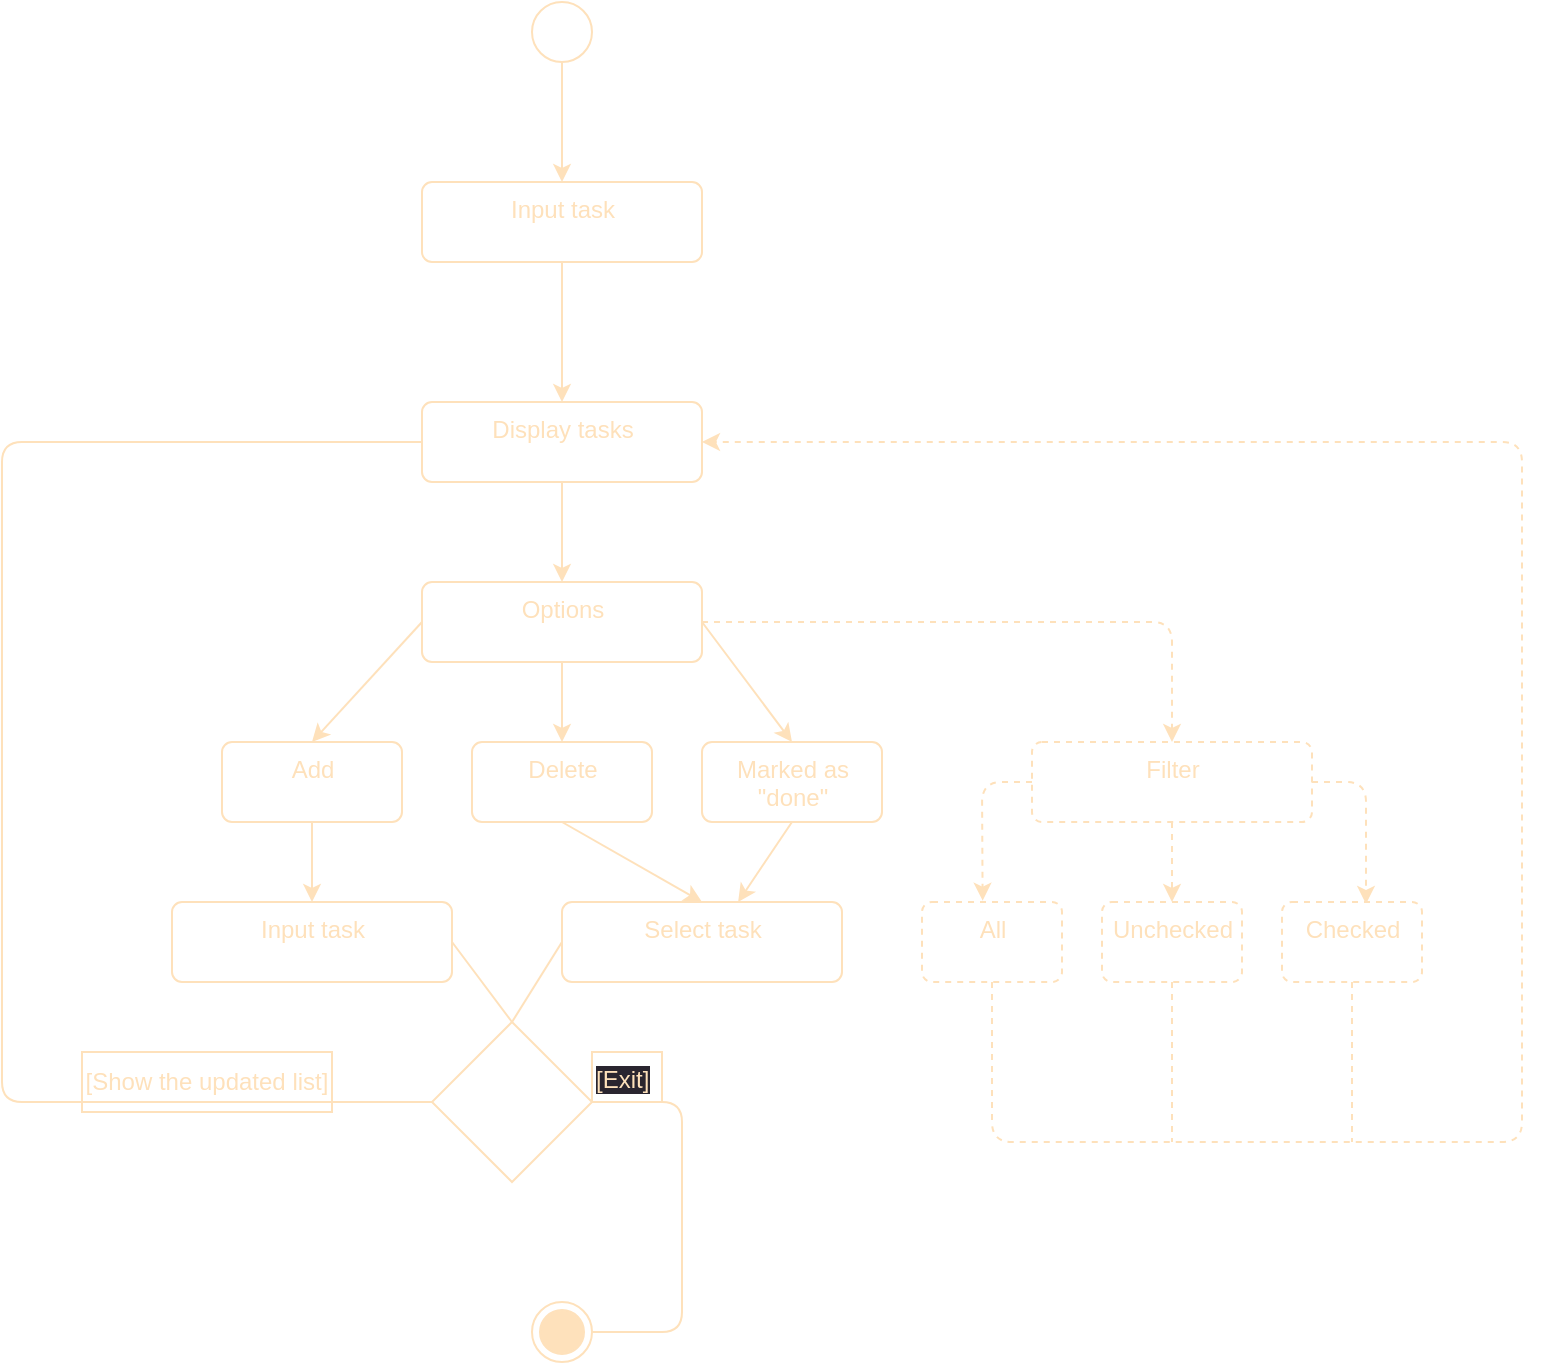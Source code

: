 <mxfile>
    <diagram id="iDRyBTbzoGWimPGF5ylQ" name="Page-1">
        <mxGraphModel dx="1472" dy="1294" grid="1" gridSize="10" guides="1" tooltips="1" connect="1" arrows="1" fold="1" page="1" pageScale="1" pageWidth="1654" pageHeight="1169" math="0" shadow="0">
            <root>
                <mxCell id="0"/>
                <mxCell id="1" parent="0"/>
                <mxCell id="63" style="edgeStyle=none;html=1;entryX=0.5;entryY=0;entryDx=0;entryDy=0;strokeColor=#FEE1BB;fontColor=#FEE1BB;" edge="1" parent="1" source="64" target="66">
                    <mxGeometry relative="1" as="geometry"/>
                </mxCell>
                <mxCell id="64" value="" style="ellipse;strokeColor=#FEE1BB;fontColor=#FEE1BB;" vertex="1" parent="1">
                    <mxGeometry x="345" y="30" width="30" height="30" as="geometry"/>
                </mxCell>
                <mxCell id="65" style="edgeStyle=none;html=1;entryX=0.5;entryY=0;entryDx=0;entryDy=0;strokeColor=#FEE1BB;fontColor=#FEE1BB;" edge="1" parent="1" source="66">
                    <mxGeometry relative="1" as="geometry">
                        <mxPoint x="360" y="230" as="targetPoint"/>
                    </mxGeometry>
                </mxCell>
                <mxCell id="66" value="Input task&lt;br&gt;" style="html=1;align=center;verticalAlign=top;rounded=1;absoluteArcSize=1;arcSize=10;dashed=0;strokeColor=#FEE1BB;fontColor=#FEE1BB;" vertex="1" parent="1">
                    <mxGeometry x="290" y="120" width="140" height="40" as="geometry"/>
                </mxCell>
                <mxCell id="67" style="edgeStyle=none;html=1;entryX=0.5;entryY=0;entryDx=0;entryDy=0;strokeColor=#FEE1BB;fontColor=#FEE1BB;" edge="1" parent="1" source="68" target="81">
                    <mxGeometry relative="1" as="geometry"/>
                </mxCell>
                <mxCell id="68" value="Add" style="html=1;align=center;verticalAlign=top;rounded=1;absoluteArcSize=1;arcSize=10;dashed=0;strokeColor=#FEE1BB;fontColor=#FEE1BB;" vertex="1" parent="1">
                    <mxGeometry x="190" y="400" width="90" height="40" as="geometry"/>
                </mxCell>
                <mxCell id="69" style="edgeStyle=none;html=1;exitX=0.5;exitY=1;exitDx=0;exitDy=0;entryX=0.5;entryY=0;entryDx=0;entryDy=0;strokeColor=#FEE1BB;fontColor=#FEE1BB;" edge="1" parent="1" source="70" target="83">
                    <mxGeometry relative="1" as="geometry"/>
                </mxCell>
                <mxCell id="70" value="Delete" style="html=1;align=center;verticalAlign=top;rounded=1;absoluteArcSize=1;arcSize=10;dashed=0;strokeColor=#FEE1BB;fontColor=#FEE1BB;" vertex="1" parent="1">
                    <mxGeometry x="315" y="400" width="90" height="40" as="geometry"/>
                </mxCell>
                <mxCell id="71" style="edgeStyle=none;html=1;exitX=0.5;exitY=1;exitDx=0;exitDy=0;entryX=0.629;entryY=0;entryDx=0;entryDy=0;entryPerimeter=0;strokeColor=#FEE1BB;fontColor=#FEE1BB;" edge="1" parent="1" source="72" target="83">
                    <mxGeometry relative="1" as="geometry"/>
                </mxCell>
                <mxCell id="72" value="Marked as &lt;br&gt;&quot;done&quot;" style="html=1;align=center;verticalAlign=top;rounded=1;absoluteArcSize=1;arcSize=10;dashed=0;strokeColor=#FEE1BB;fontColor=#FEE1BB;" vertex="1" parent="1">
                    <mxGeometry x="430" y="400" width="90" height="40" as="geometry"/>
                </mxCell>
                <mxCell id="73" style="edgeStyle=none;html=1;entryX=0.5;entryY=0;entryDx=0;entryDy=0;strokeColor=#FEE1BB;fontColor=#FEE1BB;" edge="1" parent="1" source="74" target="79">
                    <mxGeometry relative="1" as="geometry"/>
                </mxCell>
                <mxCell id="74" value="Display tasks" style="html=1;align=center;verticalAlign=top;rounded=1;absoluteArcSize=1;arcSize=10;dashed=0;strokeColor=#FEE1BB;fontColor=#FEE1BB;" vertex="1" parent="1">
                    <mxGeometry x="290" y="230" width="140" height="40" as="geometry"/>
                </mxCell>
                <mxCell id="75" style="edgeStyle=none;html=1;entryX=0.5;entryY=0;entryDx=0;entryDy=0;strokeColor=#FEE1BB;fontColor=#FEE1BB;" edge="1" parent="1" source="79" target="70">
                    <mxGeometry relative="1" as="geometry"/>
                </mxCell>
                <mxCell id="76" style="edgeStyle=none;html=1;exitX=0;exitY=0.5;exitDx=0;exitDy=0;entryX=0.5;entryY=0;entryDx=0;entryDy=0;strokeColor=#FEE1BB;fontColor=#FEE1BB;" edge="1" parent="1" source="79" target="68">
                    <mxGeometry relative="1" as="geometry"/>
                </mxCell>
                <mxCell id="77" style="edgeStyle=none;html=1;exitX=1;exitY=0.5;exitDx=0;exitDy=0;entryX=0.5;entryY=0;entryDx=0;entryDy=0;strokeColor=#FEE1BB;fontColor=#FEE1BB;" edge="1" parent="1" source="79" target="72">
                    <mxGeometry relative="1" as="geometry"/>
                </mxCell>
                <mxCell id="78" style="edgeStyle=none;html=1;entryX=0.5;entryY=0;entryDx=0;entryDy=0;dashed=1;strokeColor=#FEE1BB;fontColor=#FEE1BB;" edge="1" parent="1" source="79" target="88">
                    <mxGeometry relative="1" as="geometry">
                        <Array as="points">
                            <mxPoint x="665" y="340"/>
                        </Array>
                    </mxGeometry>
                </mxCell>
                <mxCell id="79" value="Options" style="html=1;align=center;verticalAlign=top;rounded=1;absoluteArcSize=1;arcSize=10;dashed=0;strokeColor=#FEE1BB;fontColor=#FEE1BB;" vertex="1" parent="1">
                    <mxGeometry x="290" y="320" width="140" height="40" as="geometry"/>
                </mxCell>
                <mxCell id="80" style="edgeStyle=none;html=1;entryX=0.5;entryY=0;entryDx=0;entryDy=0;endArrow=none;endFill=0;exitX=1;exitY=0.5;exitDx=0;exitDy=0;strokeColor=#FEE1BB;fontColor=#FEE1BB;" edge="1" parent="1" source="81" target="98">
                    <mxGeometry relative="1" as="geometry">
                        <mxPoint x="310" y="500" as="sourcePoint"/>
                    </mxGeometry>
                </mxCell>
                <mxCell id="81" value="Input task&lt;br&gt;" style="html=1;align=center;verticalAlign=top;rounded=1;absoluteArcSize=1;arcSize=10;dashed=0;strokeColor=#FEE1BB;fontColor=#FEE1BB;" vertex="1" parent="1">
                    <mxGeometry x="165" y="480" width="140" height="40" as="geometry"/>
                </mxCell>
                <mxCell id="82" style="edgeStyle=none;html=1;endArrow=none;endFill=0;exitX=0;exitY=0.5;exitDx=0;exitDy=0;entryX=0.5;entryY=0;entryDx=0;entryDy=0;strokeColor=#FEE1BB;fontColor=#FEE1BB;" edge="1" parent="1" source="83" target="98">
                    <mxGeometry relative="1" as="geometry">
                        <mxPoint x="330.0" y="540" as="targetPoint"/>
                    </mxGeometry>
                </mxCell>
                <mxCell id="83" value="Select task" style="html=1;align=center;verticalAlign=top;rounded=1;absoluteArcSize=1;arcSize=10;dashed=0;strokeColor=#FEE1BB;fontColor=#FEE1BB;" vertex="1" parent="1">
                    <mxGeometry x="360" y="480" width="140" height="40" as="geometry"/>
                </mxCell>
                <mxCell id="84" value="" style="ellipse;html=1;shape=endState;fillColor=strokeColor;strokeColor=#FEE1BB;fontColor=#FEE1BB;" vertex="1" parent="1">
                    <mxGeometry x="345" y="680" width="30" height="30" as="geometry"/>
                </mxCell>
                <mxCell id="85" style="edgeStyle=none;html=1;entryX=0.433;entryY=-0.017;entryDx=0;entryDy=0;dashed=1;entryPerimeter=0;strokeColor=#FEE1BB;fontColor=#FEE1BB;" edge="1" parent="1" source="88" target="90">
                    <mxGeometry relative="1" as="geometry">
                        <Array as="points">
                            <mxPoint x="570" y="420"/>
                        </Array>
                    </mxGeometry>
                </mxCell>
                <mxCell id="86" style="edgeStyle=none;html=1;entryX=0.5;entryY=0;entryDx=0;entryDy=0;dashed=1;strokeColor=#FEE1BB;fontColor=#FEE1BB;" edge="1" parent="1" source="88" target="92">
                    <mxGeometry relative="1" as="geometry"/>
                </mxCell>
                <mxCell id="87" style="edgeStyle=none;html=1;entryX=0.6;entryY=0.025;entryDx=0;entryDy=0;entryPerimeter=0;dashed=1;strokeColor=#FEE1BB;fontColor=#FEE1BB;" edge="1" parent="1" source="88" target="94">
                    <mxGeometry relative="1" as="geometry">
                        <Array as="points">
                            <mxPoint x="762" y="420"/>
                        </Array>
                    </mxGeometry>
                </mxCell>
                <mxCell id="88" value="Filter" style="html=1;align=center;verticalAlign=top;rounded=1;absoluteArcSize=1;arcSize=10;dashed=1;strokeColor=#FEE1BB;fontColor=#FEE1BB;" vertex="1" parent="1">
                    <mxGeometry x="595" y="400" width="140" height="40" as="geometry"/>
                </mxCell>
                <mxCell id="89" style="edgeStyle=none;html=1;exitX=0.5;exitY=1;exitDx=0;exitDy=0;dashed=1;entryX=1;entryY=0.5;entryDx=0;entryDy=0;strokeColor=#FEE1BB;fontColor=#FEE1BB;" edge="1" parent="1" source="90" target="74">
                    <mxGeometry relative="1" as="geometry">
                        <mxPoint x="580" y="590.0" as="targetPoint"/>
                        <Array as="points">
                            <mxPoint x="575" y="600"/>
                            <mxPoint x="840" y="600"/>
                            <mxPoint x="840" y="250"/>
                        </Array>
                    </mxGeometry>
                </mxCell>
                <mxCell id="90" value="All" style="html=1;align=center;verticalAlign=top;rounded=1;absoluteArcSize=1;arcSize=10;dashed=1;strokeColor=#FEE1BB;fontColor=#FEE1BB;" vertex="1" parent="1">
                    <mxGeometry x="540" y="480" width="70" height="40" as="geometry"/>
                </mxCell>
                <mxCell id="91" style="edgeStyle=none;html=1;dashed=1;endArrow=none;endFill=0;strokeColor=#FEE1BB;fontColor=#FEE1BB;" edge="1" parent="1" source="92">
                    <mxGeometry relative="1" as="geometry">
                        <mxPoint x="665" y="600" as="targetPoint"/>
                    </mxGeometry>
                </mxCell>
                <mxCell id="92" value="Unchecked" style="html=1;align=center;verticalAlign=top;rounded=1;absoluteArcSize=1;arcSize=10;dashed=1;strokeColor=#FEE1BB;fontColor=#FEE1BB;" vertex="1" parent="1">
                    <mxGeometry x="630" y="480" width="70" height="40" as="geometry"/>
                </mxCell>
                <mxCell id="93" style="edgeStyle=none;html=1;dashed=1;endArrow=none;endFill=0;strokeColor=#FEE1BB;fontColor=#FEE1BB;" edge="1" parent="1" source="94">
                    <mxGeometry relative="1" as="geometry">
                        <mxPoint x="755" y="600" as="targetPoint"/>
                    </mxGeometry>
                </mxCell>
                <mxCell id="94" value="Checked" style="html=1;align=center;verticalAlign=top;rounded=1;absoluteArcSize=1;arcSize=10;dashed=1;strokeColor=#FEE1BB;fontColor=#FEE1BB;" vertex="1" parent="1">
                    <mxGeometry x="720" y="480" width="70" height="40" as="geometry"/>
                </mxCell>
                <mxCell id="95" value="[Show the updated list]" style="text;html=1;strokeColor=#FEE1BB;fillColor=none;align=center;verticalAlign=middle;whiteSpace=wrap;rounded=0;fontColor=#FEE1BB;" vertex="1" parent="1">
                    <mxGeometry x="120" y="555" width="125" height="30" as="geometry"/>
                </mxCell>
                <mxCell id="96" style="edgeStyle=none;html=1;exitX=0;exitY=0.5;exitDx=0;exitDy=0;entryX=0;entryY=0.5;entryDx=0;entryDy=0;endArrow=none;endFill=0;strokeColor=#FEE1BB;fontColor=#FEE1BB;" edge="1" parent="1" source="98" target="74">
                    <mxGeometry relative="1" as="geometry">
                        <Array as="points">
                            <mxPoint x="80" y="580"/>
                            <mxPoint x="80" y="250"/>
                        </Array>
                    </mxGeometry>
                </mxCell>
                <mxCell id="97" style="edgeStyle=none;html=1;endArrow=none;endFill=0;exitX=1;exitY=0.5;exitDx=0;exitDy=0;strokeColor=#FEE1BB;fontColor=#FEE1BB;" edge="1" parent="1" source="98" target="84">
                    <mxGeometry relative="1" as="geometry">
                        <Array as="points">
                            <mxPoint x="420" y="580"/>
                            <mxPoint x="420" y="695"/>
                        </Array>
                    </mxGeometry>
                </mxCell>
                <mxCell id="98" value="" style="rhombus;strokeColor=#FEE1BB;fontColor=#FEE1BB;" vertex="1" parent="1">
                    <mxGeometry x="295" y="540" width="80" height="80" as="geometry"/>
                </mxCell>
                <mxCell id="99" value="&lt;span style=&quot;font-family: Helvetica; font-size: 12px; font-style: normal; font-variant-ligatures: normal; font-variant-caps: normal; font-weight: 400; letter-spacing: normal; orphans: 2; text-align: center; text-indent: 0px; text-transform: none; widows: 2; word-spacing: 0px; -webkit-text-stroke-width: 0px; background-color: rgb(42, 37, 47); text-decoration-thickness: initial; text-decoration-style: initial; text-decoration-color: initial; float: none; display: inline !important;&quot;&gt;[Exit]&lt;/span&gt;" style="text;whiteSpace=wrap;html=1;strokeColor=#FEE1BB;fontColor=#FEE1BB;" vertex="1" parent="1">
                    <mxGeometry x="375" y="555" width="35" height="25" as="geometry"/>
                </mxCell>
            </root>
        </mxGraphModel>
    </diagram>
</mxfile>